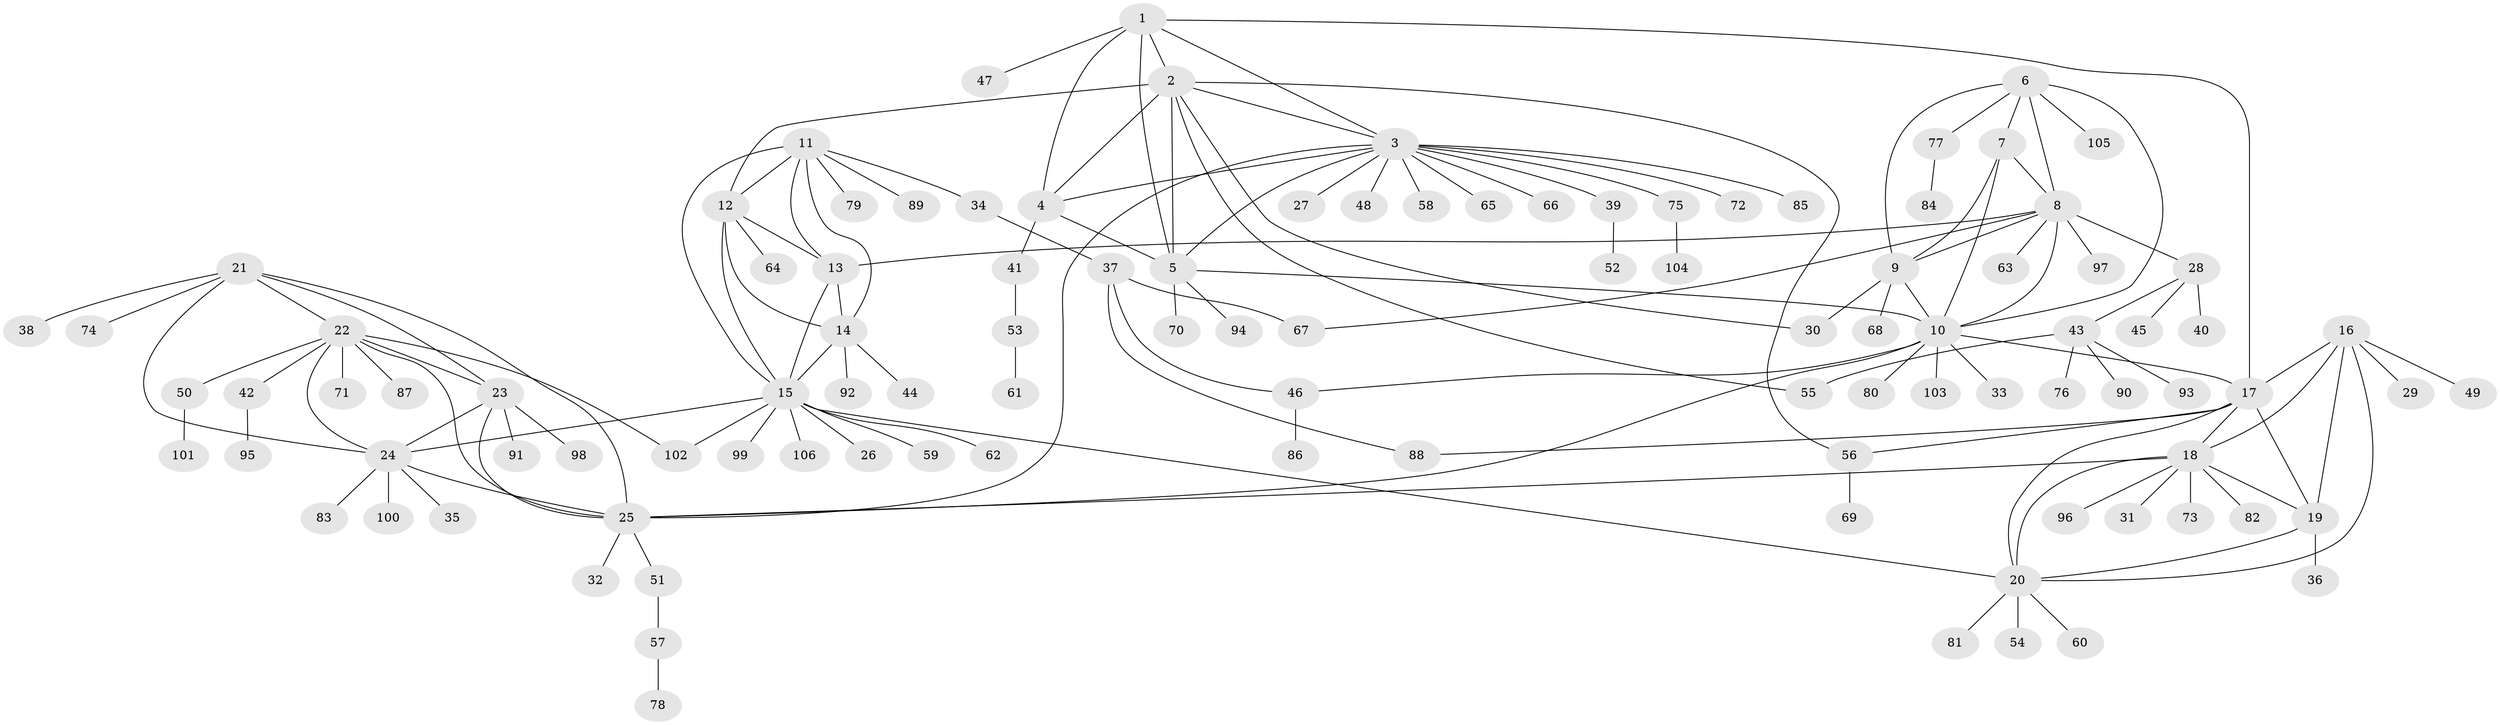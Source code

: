 // coarse degree distribution, {5: 0.05, 9: 0.0125, 11: 0.025, 4: 0.05, 8: 0.0375, 10: 0.025, 6: 0.025, 3: 0.0125, 12: 0.0125, 2: 0.125, 1: 0.625}
// Generated by graph-tools (version 1.1) at 2025/42/03/06/25 10:42:07]
// undirected, 106 vertices, 148 edges
graph export_dot {
graph [start="1"]
  node [color=gray90,style=filled];
  1;
  2;
  3;
  4;
  5;
  6;
  7;
  8;
  9;
  10;
  11;
  12;
  13;
  14;
  15;
  16;
  17;
  18;
  19;
  20;
  21;
  22;
  23;
  24;
  25;
  26;
  27;
  28;
  29;
  30;
  31;
  32;
  33;
  34;
  35;
  36;
  37;
  38;
  39;
  40;
  41;
  42;
  43;
  44;
  45;
  46;
  47;
  48;
  49;
  50;
  51;
  52;
  53;
  54;
  55;
  56;
  57;
  58;
  59;
  60;
  61;
  62;
  63;
  64;
  65;
  66;
  67;
  68;
  69;
  70;
  71;
  72;
  73;
  74;
  75;
  76;
  77;
  78;
  79;
  80;
  81;
  82;
  83;
  84;
  85;
  86;
  87;
  88;
  89;
  90;
  91;
  92;
  93;
  94;
  95;
  96;
  97;
  98;
  99;
  100;
  101;
  102;
  103;
  104;
  105;
  106;
  1 -- 2;
  1 -- 3;
  1 -- 4;
  1 -- 5;
  1 -- 17;
  1 -- 47;
  2 -- 3;
  2 -- 4;
  2 -- 5;
  2 -- 12;
  2 -- 30;
  2 -- 55;
  2 -- 56;
  3 -- 4;
  3 -- 5;
  3 -- 25;
  3 -- 27;
  3 -- 39;
  3 -- 48;
  3 -- 58;
  3 -- 65;
  3 -- 66;
  3 -- 72;
  3 -- 75;
  3 -- 85;
  4 -- 5;
  4 -- 41;
  5 -- 10;
  5 -- 70;
  5 -- 94;
  6 -- 7;
  6 -- 8;
  6 -- 9;
  6 -- 10;
  6 -- 77;
  6 -- 105;
  7 -- 8;
  7 -- 9;
  7 -- 10;
  8 -- 9;
  8 -- 10;
  8 -- 13;
  8 -- 28;
  8 -- 63;
  8 -- 67;
  8 -- 97;
  9 -- 10;
  9 -- 30;
  9 -- 68;
  10 -- 17;
  10 -- 25;
  10 -- 33;
  10 -- 46;
  10 -- 80;
  10 -- 103;
  11 -- 12;
  11 -- 13;
  11 -- 14;
  11 -- 15;
  11 -- 34;
  11 -- 79;
  11 -- 89;
  12 -- 13;
  12 -- 14;
  12 -- 15;
  12 -- 64;
  13 -- 14;
  13 -- 15;
  14 -- 15;
  14 -- 44;
  14 -- 92;
  15 -- 20;
  15 -- 24;
  15 -- 26;
  15 -- 59;
  15 -- 62;
  15 -- 99;
  15 -- 102;
  15 -- 106;
  16 -- 17;
  16 -- 18;
  16 -- 19;
  16 -- 20;
  16 -- 29;
  16 -- 49;
  17 -- 18;
  17 -- 19;
  17 -- 20;
  17 -- 56;
  17 -- 88;
  18 -- 19;
  18 -- 20;
  18 -- 25;
  18 -- 31;
  18 -- 73;
  18 -- 82;
  18 -- 96;
  19 -- 20;
  19 -- 36;
  20 -- 54;
  20 -- 60;
  20 -- 81;
  21 -- 22;
  21 -- 23;
  21 -- 24;
  21 -- 25;
  21 -- 38;
  21 -- 74;
  22 -- 23;
  22 -- 24;
  22 -- 25;
  22 -- 42;
  22 -- 50;
  22 -- 71;
  22 -- 87;
  22 -- 102;
  23 -- 24;
  23 -- 25;
  23 -- 91;
  23 -- 98;
  24 -- 25;
  24 -- 35;
  24 -- 83;
  24 -- 100;
  25 -- 32;
  25 -- 51;
  28 -- 40;
  28 -- 43;
  28 -- 45;
  34 -- 37;
  37 -- 46;
  37 -- 67;
  37 -- 88;
  39 -- 52;
  41 -- 53;
  42 -- 95;
  43 -- 55;
  43 -- 76;
  43 -- 90;
  43 -- 93;
  46 -- 86;
  50 -- 101;
  51 -- 57;
  53 -- 61;
  56 -- 69;
  57 -- 78;
  75 -- 104;
  77 -- 84;
}
